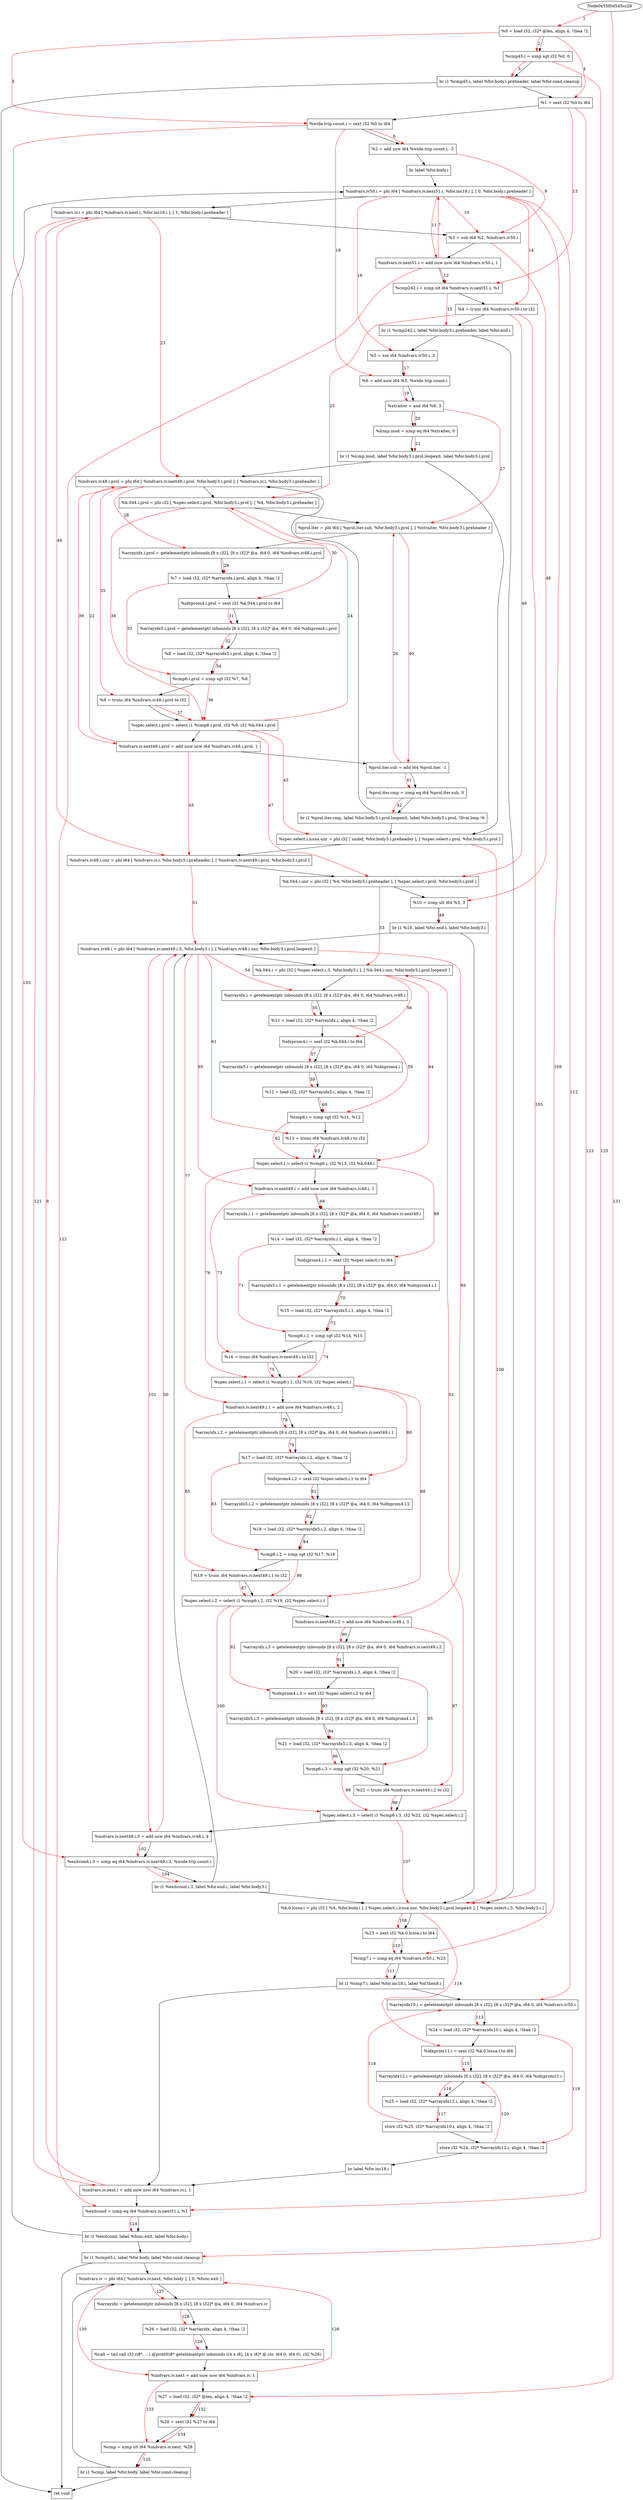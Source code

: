 digraph "CDFG for'main' function" {
	Node0x55f0d545e1f8[shape=record, label="  %0 = load i32, i32* @len, align 4, !tbaa !2"]
	Node0x55f0d5463cb0[shape=record, label="  %cmp45.i = icmp sgt i32 %0, 0"]
	Node0x55f0d5463ec8[shape=record, label="  br i1 %cmp45.i, label %for.body.i.preheader, label %for.cond.cleanup"]
	Node0x55f0d545e628[shape=record, label="  %1 = sext i32 %0 to i64"]
	Node0x55f0d5463f58[shape=record, label="  %wide.trip.count.i = zext i32 %0 to i64"]
	Node0x55f0d5464060[shape=record, label="  %2 = add nsw i64 %wide.trip.count.i, -2"]
	Node0x55f0d5464168[shape=record, label="  br label %for.body.i"]
	Node0x55f0d54642f8[shape=record, label="  %indvars.iv50.i = phi i64 [ %indvars.iv.next51.i, %for.inc18.i ], [ 0, %for.body.i.preheader ]"]
	Node0x55f0d5464488[shape=record, label="  %indvars.iv.i = phi i64 [ %indvars.iv.next.i, %for.inc18.i ], [ 1, %for.body.i.preheader ]"]
	Node0x55f0d5464550[shape=record, label="  %3 = sub i64 %2, %indvars.iv50.i"]
	Node0x55f0d54645c0[shape=record, label="  %indvars.iv.next51.i = add nuw nsw i64 %indvars.iv50.i, 1"]
	Node0x55f0d5464660[shape=record, label="  %cmp242.i = icmp slt i64 %indvars.iv.next51.i, %1"]
	Node0x55f0d5464108[shape=record, label="  %4 = trunc i64 %indvars.iv50.i to i32"]
	Node0x55f0d5464a38[shape=record, label="  br i1 %cmp242.i, label %for.body3.i.preheader, label %for.end.i"]
	Node0x55f0d5464ae0[shape=record, label="  %5 = xor i64 %indvars.iv50.i, 3"]
	Node0x55f0d5464b80[shape=record, label="  %6 = add nuw i64 %5, %wide.trip.count.i"]
	Node0x55f0d5464bf0[shape=record, label="  %xtraiter = and i64 %6, 3"]
	Node0x55f0d5464c60[shape=record, label="  %lcmp.mod = icmp eq i64 %xtraiter, 0"]
	Node0x55f0d5464eb8[shape=record, label="  br i1 %lcmp.mod, label %for.body3.i.prol.loopexit, label %for.body3.i.prol"]
	Node0x55f0d5465008[shape=record, label="  %indvars.iv48.i.prol = phi i64 [ %indvars.iv.next49.i.prol, %for.body3.i.prol ], [ %indvars.iv.i, %for.body3.i.preheader ]"]
	Node0x55f0d5465198[shape=record, label="  %k.044.i.prol = phi i32 [ %spec.select.i.prol, %for.body3.i.prol ], [ %4, %for.body3.i.preheader ]"]
	Node0x55f0d54615b8[shape=record, label="  %prol.iter = phi i64 [ %prol.iter.sub, %for.body3.i.prol ], [ %xtraiter, %for.body3.i.preheader ]"]
	Node0x55f0d54616c8[shape=record, label="  %arrayidx.i.prol = getelementptr inbounds [8 x i32], [8 x i32]* @a, i64 0, i64 %indvars.iv48.i.prol"]
	Node0x55f0d5461738[shape=record, label="  %7 = load i32, i32* %arrayidx.i.prol, align 4, !tbaa !2"]
	Node0x55f0d5461798[shape=record, label="  %idxprom4.i.prol = sext i32 %k.044.i.prol to i64"]
	Node0x55f0d5461858[shape=record, label="  %arrayidx5.i.prol = getelementptr inbounds [8 x i32], [8 x i32]* @a, i64 0, i64 %idxprom4.i.prol"]
	Node0x55f0d5461928[shape=record, label="  %8 = load i32, i32* %arrayidx5.i.prol, align 4, !tbaa !2"]
	Node0x55f0d5461a30[shape=record, label="  %cmp6.i.prol = icmp sgt i32 %7, %8"]
	Node0x55f0d5461ab8[shape=record, label="  %9 = trunc i64 %indvars.iv48.i.prol to i32"]
	Node0x55f0d5461b48[shape=record, label="  %spec.select.i.prol = select i1 %cmp6.i.prol, i32 %9, i32 %k.044.i.prol"]
	Node0x55f0d5461bc0[shape=record, label="  %indvars.iv.next49.i.prol = add nuw nsw i64 %indvars.iv48.i.prol, 1"]
	Node0x55f0d5461c30[shape=record, label="  %prol.iter.sub = add i64 %prol.iter, -1"]
	Node0x55f0d5461ca0[shape=record, label="  %prol.iter.cmp = icmp eq i64 %prol.iter.sub, 0"]
	Node0x55f0d54665d8[shape=record, label="  br i1 %prol.iter.cmp, label %for.body3.i.prol.loopexit, label %for.body3.i.prol, !llvm.loop !6"]
	Node0x55f0d54646a8[shape=record, label="  %spec.select.i.lcssa.unr = phi i32 [ undef, %for.body3.i.preheader ], [ %spec.select.i.prol, %for.body3.i.prol ]"]
	Node0x55f0d5466788[shape=record, label="  %indvars.iv48.i.unr = phi i64 [ %indvars.iv.i, %for.body3.i.preheader ], [ %indvars.iv.next49.i.prol, %for.body3.i.prol ]"]
	Node0x55f0d5466828[shape=record, label="  %k.044.i.unr = phi i32 [ %4, %for.body3.i.preheader ], [ %spec.select.i.prol, %for.body3.i.prol ]"]
	Node0x55f0d54668f0[shape=record, label="  %10 = icmp ult i64 %3, 3"]
	Node0x55f0d54669c8[shape=record, label="  br i1 %10, label %for.end.i, label %for.body3.i"]
	Node0x55f0d5466a18[shape=record, label="  %indvars.iv48.i = phi i64 [ %indvars.iv.next49.i.3, %for.body3.i ], [ %indvars.iv48.i.unr, %for.body3.i.prol.loopexit ]"]
	Node0x55f0d5466b48[shape=record, label="  %k.044.i = phi i32 [ %spec.select.i.3, %for.body3.i ], [ %k.044.i.unr, %for.body3.i.prol.loopexit ]"]
	Node0x55f0d5466c48[shape=record, label="  %arrayidx.i = getelementptr inbounds [8 x i32], [8 x i32]* @a, i64 0, i64 %indvars.iv48.i"]
	Node0x55f0d5464e28[shape=record, label="  %11 = load i32, i32* %arrayidx.i, align 4, !tbaa !2"]
	Node0x55f0d5465118[shape=record, label="  %idxprom4.i = sext i32 %k.044.i to i64"]
	Node0x55f0d5466ce8[shape=record, label="  %arrayidx5.i = getelementptr inbounds [8 x i32], [8 x i32]* @a, i64 0, i64 %idxprom4.i"]
	Node0x55f0d5466d88[shape=record, label="  %12 = load i32, i32* %arrayidx5.i, align 4, !tbaa !2"]
	Node0x55f0d5466e00[shape=record, label="  %cmp6.i = icmp sgt i32 %11, %12"]
	Node0x55f0d5466e78[shape=record, label="  %13 = trunc i64 %indvars.iv48.i to i32"]
	Node0x55f0d5466f08[shape=record, label="  %spec.select.i = select i1 %cmp6.i, i32 %13, i32 %k.044.i"]
	Node0x55f0d5466fe0[shape=record, label="  %indvars.iv.next49.i = add nuw nsw i64 %indvars.iv48.i, 1"]
	Node0x55f0d54670f8[shape=record, label="  %arrayidx.i.1 = getelementptr inbounds [8 x i32], [8 x i32]* @a, i64 0, i64 %indvars.iv.next49.i"]
	Node0x55f0d5467168[shape=record, label="  %14 = load i32, i32* %arrayidx.i.1, align 4, !tbaa !2"]
	Node0x55f0d54671c8[shape=record, label="  %idxprom4.i.1 = sext i32 %spec.select.i to i64"]
	Node0x55f0d5467258[shape=record, label="  %arrayidx5.i.1 = getelementptr inbounds [8 x i32], [8 x i32]* @a, i64 0, i64 %idxprom4.i.1"]
	Node0x55f0d54672f8[shape=record, label="  %15 = load i32, i32* %arrayidx5.i.1, align 4, !tbaa !2"]
	Node0x55f0d5467370[shape=record, label="  %cmp6.i.1 = icmp sgt i32 %14, %15"]
	Node0x55f0d5467458[shape=record, label="  %16 = trunc i64 %indvars.iv.next49.i to i32"]
	Node0x55f0d54619b8[shape=record, label="  %spec.select.i.1 = select i1 %cmp6.i.1, i32 %16, i32 %spec.select.i"]
	Node0x55f0d54674d0[shape=record, label="  %indvars.iv.next49.i.1 = add nsw i64 %indvars.iv48.i, 2"]
	Node0x55f0d54675b8[shape=record, label="  %arrayidx.i.2 = getelementptr inbounds [8 x i32], [8 x i32]* @a, i64 0, i64 %indvars.iv.next49.i.1"]
	Node0x55f0d5467628[shape=record, label="  %17 = load i32, i32* %arrayidx.i.2, align 4, !tbaa !2"]
	Node0x55f0d5467688[shape=record, label="  %idxprom4.i.2 = sext i32 %spec.select.i.1 to i64"]
	Node0x55f0d5467718[shape=record, label="  %arrayidx5.i.2 = getelementptr inbounds [8 x i32], [8 x i32]* @a, i64 0, i64 %idxprom4.i.2"]
	Node0x55f0d5467dd8[shape=record, label="  %18 = load i32, i32* %arrayidx5.i.2, align 4, !tbaa !2"]
	Node0x55f0d5467e50[shape=record, label="  %cmp6.i.2 = icmp sgt i32 %17, %18"]
	Node0x55f0d5467f38[shape=record, label="  %19 = trunc i64 %indvars.iv.next49.i.1 to i32"]
	Node0x55f0d5467fc8[shape=record, label="  %spec.select.i.2 = select i1 %cmp6.i.2, i32 %19, i32 %spec.select.i.1"]
	Node0x55f0d5468040[shape=record, label="  %indvars.iv.next49.i.2 = add nsw i64 %indvars.iv48.i, 3"]
	Node0x55f0d5468128[shape=record, label="  %arrayidx.i.3 = getelementptr inbounds [8 x i32], [8 x i32]* @a, i64 0, i64 %indvars.iv.next49.i.2"]
	Node0x55f0d5468198[shape=record, label="  %20 = load i32, i32* %arrayidx.i.3, align 4, !tbaa !2"]
	Node0x55f0d54681f8[shape=record, label="  %idxprom4.i.3 = sext i32 %spec.select.i.2 to i64"]
	Node0x55f0d5468288[shape=record, label="  %arrayidx5.i.3 = getelementptr inbounds [8 x i32], [8 x i32]* @a, i64 0, i64 %idxprom4.i.3"]
	Node0x55f0d5468328[shape=record, label="  %21 = load i32, i32* %arrayidx5.i.3, align 4, !tbaa !2"]
	Node0x55f0d54683a0[shape=record, label="  %cmp6.i.3 = icmp sgt i32 %20, %21"]
	Node0x55f0d5468488[shape=record, label="  %22 = trunc i64 %indvars.iv.next49.i.2 to i32"]
	Node0x55f0d5468518[shape=record, label="  %spec.select.i.3 = select i1 %cmp6.i.3, i32 %22, i32 %spec.select.i.2"]
	Node0x55f0d5468590[shape=record, label="  %indvars.iv.next49.i.3 = add nsw i64 %indvars.iv48.i, 4"]
	Node0x55f0d5468600[shape=record, label="  %exitcond.i.3 = icmp eq i64 %indvars.iv.next49.i.3, %wide.trip.count.i"]
	Node0x55f0d5468688[shape=record, label="  br i1 %exitcond.i.3, label %for.end.i, label %for.body3.i"]
	Node0x55f0d54686d8[shape=record, label="  %k.0.lcssa.i = phi i32 [ %4, %for.body.i ], [ %spec.select.i.lcssa.unr, %for.body3.i.prol.loopexit ], [ %spec.select.i.3, %for.body3.i ]"]
	Node0x55f0d54649a8[shape=record, label="  %23 = zext i32 %k.0.lcssa.i to i64"]
	Node0x55f0d54687c0[shape=record, label="  %cmp7.i = icmp eq i64 %indvars.iv50.i, %23"]
	Node0x55f0d5468898[shape=record, label="  br i1 %cmp7.i, label %for.inc18.i, label %if.then8.i"]
	Node0x55f0d5468928[shape=record, label="  %arrayidx10.i = getelementptr inbounds [8 x i32], [8 x i32]* @a, i64 0, i64 %indvars.iv50.i"]
	Node0x55f0d5464758[shape=record, label="  %24 = load i32, i32* %arrayidx10.i, align 4, !tbaa !2"]
	Node0x55f0d5461508[shape=record, label="  %idxprom11.i = sext i32 %k.0.lcssa.i to i64"]
	Node0x55f0d54689c8[shape=record, label="  %arrayidx12.i = getelementptr inbounds [8 x i32], [8 x i32]* @a, i64 0, i64 %idxprom11.i"]
	Node0x55f0d5468a68[shape=record, label="  %25 = load i32, i32* %arrayidx12.i, align 4, !tbaa !2"]
	Node0x55f0d5468ae0[shape=record, label="  store i32 %25, i32* %arrayidx10.i, align 4, !tbaa !2"]
	Node0x55f0d5468b60[shape=record, label="  store i32 %24, i32* %arrayidx12.i, align 4, !tbaa !2"]
	Node0x55f0d5468bc8[shape=record, label="  br label %for.inc18.i"]
	Node0x55f0d5468c70[shape=record, label="  %indvars.iv.next.i = add nuw nsw i64 %indvars.iv.i, 1"]
	Node0x55f0d5468d10[shape=record, label="  %exitcond = icmp eq i64 %indvars.iv.next51.i, %1"]
	Node0x55f0d5468de8[shape=record, label="  br i1 %exitcond, label %func.exit, label %for.body.i"]
	Node0x55f0d5468f28[shape=record, label="  br i1 %cmp45.i, label %for.body, label %for.cond.cleanup"]
	Node0x55f0d5468f70[shape=record, label="  ret void"]
	Node0x55f0d5468fb8[shape=record, label="  %indvars.iv = phi i64 [ %indvars.iv.next, %for.body ], [ 0, %func.exit ]"]
	Node0x55f0d54690c8[shape=record, label="  %arrayidx = getelementptr inbounds [8 x i32], [8 x i32]* @a, i64 0, i64 %indvars.iv"]
	Node0x55f0d5463e18[shape=record, label="  %26 = load i32, i32* %arrayidx, align 4, !tbaa !2"]
	Node0x55f0d54694e8[shape=record, label="  %call = tail call i32 (i8*, ...) @printf(i8* getelementptr inbounds ([4 x i8], [4 x i8]* @.str, i64 0, i64 0), i32 %26)"]
	Node0x55f0d54695c0[shape=record, label="  %indvars.iv.next = add nuw nsw i64 %indvars.iv, 1"]
	Node0x55f0d5464408[shape=record, label="  %27 = load i32, i32* @len, align 4, !tbaa !2"]
	Node0x55f0d5469618[shape=record, label="  %28 = sext i32 %27 to i64"]
	Node0x55f0d5469690[shape=record, label="  %cmp = icmp slt i64 %indvars.iv.next, %28"]
	Node0x55f0d5469768[shape=record, label="  br i1 %cmp, label %for.body, label %for.cond.cleanup"]
	Node0x55f0d545e1f8 -> Node0x55f0d5463cb0
	Node0x55f0d5463cb0 -> Node0x55f0d5463ec8
	Node0x55f0d5463ec8 -> Node0x55f0d545e628
	Node0x55f0d5463ec8 -> Node0x55f0d5468f70
	Node0x55f0d545e628 -> Node0x55f0d5463f58
	Node0x55f0d5463f58 -> Node0x55f0d5464060
	Node0x55f0d5464060 -> Node0x55f0d5464168
	Node0x55f0d5464168 -> Node0x55f0d54642f8
	Node0x55f0d54642f8 -> Node0x55f0d5464488
	Node0x55f0d5464488 -> Node0x55f0d5464550
	Node0x55f0d5464550 -> Node0x55f0d54645c0
	Node0x55f0d54645c0 -> Node0x55f0d5464660
	Node0x55f0d5464660 -> Node0x55f0d5464108
	Node0x55f0d5464108 -> Node0x55f0d5464a38
	Node0x55f0d5464a38 -> Node0x55f0d5464ae0
	Node0x55f0d5464a38 -> Node0x55f0d54686d8
	Node0x55f0d5464ae0 -> Node0x55f0d5464b80
	Node0x55f0d5464b80 -> Node0x55f0d5464bf0
	Node0x55f0d5464bf0 -> Node0x55f0d5464c60
	Node0x55f0d5464c60 -> Node0x55f0d5464eb8
	Node0x55f0d5464eb8 -> Node0x55f0d54646a8
	Node0x55f0d5464eb8 -> Node0x55f0d5465008
	Node0x55f0d5465008 -> Node0x55f0d5465198
	Node0x55f0d5465198 -> Node0x55f0d54615b8
	Node0x55f0d54615b8 -> Node0x55f0d54616c8
	Node0x55f0d54616c8 -> Node0x55f0d5461738
	Node0x55f0d5461738 -> Node0x55f0d5461798
	Node0x55f0d5461798 -> Node0x55f0d5461858
	Node0x55f0d5461858 -> Node0x55f0d5461928
	Node0x55f0d5461928 -> Node0x55f0d5461a30
	Node0x55f0d5461a30 -> Node0x55f0d5461ab8
	Node0x55f0d5461ab8 -> Node0x55f0d5461b48
	Node0x55f0d5461b48 -> Node0x55f0d5461bc0
	Node0x55f0d5461bc0 -> Node0x55f0d5461c30
	Node0x55f0d5461c30 -> Node0x55f0d5461ca0
	Node0x55f0d5461ca0 -> Node0x55f0d54665d8
	Node0x55f0d54665d8 -> Node0x55f0d54646a8
	Node0x55f0d54665d8 -> Node0x55f0d5465008
	Node0x55f0d54646a8 -> Node0x55f0d5466788
	Node0x55f0d5466788 -> Node0x55f0d5466828
	Node0x55f0d5466828 -> Node0x55f0d54668f0
	Node0x55f0d54668f0 -> Node0x55f0d54669c8
	Node0x55f0d54669c8 -> Node0x55f0d54686d8
	Node0x55f0d54669c8 -> Node0x55f0d5466a18
	Node0x55f0d5466a18 -> Node0x55f0d5466b48
	Node0x55f0d5466b48 -> Node0x55f0d5466c48
	Node0x55f0d5466c48 -> Node0x55f0d5464e28
	Node0x55f0d5464e28 -> Node0x55f0d5465118
	Node0x55f0d5465118 -> Node0x55f0d5466ce8
	Node0x55f0d5466ce8 -> Node0x55f0d5466d88
	Node0x55f0d5466d88 -> Node0x55f0d5466e00
	Node0x55f0d5466e00 -> Node0x55f0d5466e78
	Node0x55f0d5466e78 -> Node0x55f0d5466f08
	Node0x55f0d5466f08 -> Node0x55f0d5466fe0
	Node0x55f0d5466fe0 -> Node0x55f0d54670f8
	Node0x55f0d54670f8 -> Node0x55f0d5467168
	Node0x55f0d5467168 -> Node0x55f0d54671c8
	Node0x55f0d54671c8 -> Node0x55f0d5467258
	Node0x55f0d5467258 -> Node0x55f0d54672f8
	Node0x55f0d54672f8 -> Node0x55f0d5467370
	Node0x55f0d5467370 -> Node0x55f0d5467458
	Node0x55f0d5467458 -> Node0x55f0d54619b8
	Node0x55f0d54619b8 -> Node0x55f0d54674d0
	Node0x55f0d54674d0 -> Node0x55f0d54675b8
	Node0x55f0d54675b8 -> Node0x55f0d5467628
	Node0x55f0d5467628 -> Node0x55f0d5467688
	Node0x55f0d5467688 -> Node0x55f0d5467718
	Node0x55f0d5467718 -> Node0x55f0d5467dd8
	Node0x55f0d5467dd8 -> Node0x55f0d5467e50
	Node0x55f0d5467e50 -> Node0x55f0d5467f38
	Node0x55f0d5467f38 -> Node0x55f0d5467fc8
	Node0x55f0d5467fc8 -> Node0x55f0d5468040
	Node0x55f0d5468040 -> Node0x55f0d5468128
	Node0x55f0d5468128 -> Node0x55f0d5468198
	Node0x55f0d5468198 -> Node0x55f0d54681f8
	Node0x55f0d54681f8 -> Node0x55f0d5468288
	Node0x55f0d5468288 -> Node0x55f0d5468328
	Node0x55f0d5468328 -> Node0x55f0d54683a0
	Node0x55f0d54683a0 -> Node0x55f0d5468488
	Node0x55f0d5468488 -> Node0x55f0d5468518
	Node0x55f0d5468518 -> Node0x55f0d5468590
	Node0x55f0d5468590 -> Node0x55f0d5468600
	Node0x55f0d5468600 -> Node0x55f0d5468688
	Node0x55f0d5468688 -> Node0x55f0d54686d8
	Node0x55f0d5468688 -> Node0x55f0d5466a18
	Node0x55f0d54686d8 -> Node0x55f0d54649a8
	Node0x55f0d54649a8 -> Node0x55f0d54687c0
	Node0x55f0d54687c0 -> Node0x55f0d5468898
	Node0x55f0d5468898 -> Node0x55f0d5468c70
	Node0x55f0d5468898 -> Node0x55f0d5468928
	Node0x55f0d5468928 -> Node0x55f0d5464758
	Node0x55f0d5464758 -> Node0x55f0d5461508
	Node0x55f0d5461508 -> Node0x55f0d54689c8
	Node0x55f0d54689c8 -> Node0x55f0d5468a68
	Node0x55f0d5468a68 -> Node0x55f0d5468ae0
	Node0x55f0d5468ae0 -> Node0x55f0d5468b60
	Node0x55f0d5468b60 -> Node0x55f0d5468bc8
	Node0x55f0d5468bc8 -> Node0x55f0d5468c70
	Node0x55f0d5468c70 -> Node0x55f0d5468d10
	Node0x55f0d5468d10 -> Node0x55f0d5468de8
	Node0x55f0d5468de8 -> Node0x55f0d5468f28
	Node0x55f0d5468de8 -> Node0x55f0d54642f8
	Node0x55f0d5468f28 -> Node0x55f0d5468fb8
	Node0x55f0d5468f28 -> Node0x55f0d5468f70
	Node0x55f0d5468fb8 -> Node0x55f0d54690c8
	Node0x55f0d54690c8 -> Node0x55f0d5463e18
	Node0x55f0d5463e18 -> Node0x55f0d54694e8
	Node0x55f0d54694e8 -> Node0x55f0d54695c0
	Node0x55f0d54695c0 -> Node0x55f0d5464408
	Node0x55f0d5464408 -> Node0x55f0d5469618
	Node0x55f0d5469618 -> Node0x55f0d5469690
	Node0x55f0d5469690 -> Node0x55f0d5469768
	Node0x55f0d5469768 -> Node0x55f0d5468fb8
	Node0x55f0d5469768 -> Node0x55f0d5468f70
edge [color=red]
	Node0x55f0d545cc28 -> Node0x55f0d545e1f8[label="1"]
	Node0x55f0d545e1f8 -> Node0x55f0d5463cb0[label="2"]
	Node0x55f0d5463cb0 -> Node0x55f0d5463ec8[label="3"]
	Node0x55f0d545e1f8 -> Node0x55f0d545e628[label="4"]
	Node0x55f0d545e1f8 -> Node0x55f0d5463f58[label="5"]
	Node0x55f0d5463f58 -> Node0x55f0d5464060[label="6"]
	Node0x55f0d54645c0 -> Node0x55f0d54642f8[label="7"]
	Node0x55f0d5468c70 -> Node0x55f0d5464488[label="8"]
	Node0x55f0d5464060 -> Node0x55f0d5464550[label="9"]
	Node0x55f0d54642f8 -> Node0x55f0d5464550[label="10"]
	Node0x55f0d54642f8 -> Node0x55f0d54645c0[label="11"]
	Node0x55f0d54645c0 -> Node0x55f0d5464660[label="12"]
	Node0x55f0d545e628 -> Node0x55f0d5464660[label="13"]
	Node0x55f0d54642f8 -> Node0x55f0d5464108[label="14"]
	Node0x55f0d5464660 -> Node0x55f0d5464a38[label="15"]
	Node0x55f0d54642f8 -> Node0x55f0d5464ae0[label="16"]
	Node0x55f0d5464ae0 -> Node0x55f0d5464b80[label="17"]
	Node0x55f0d5463f58 -> Node0x55f0d5464b80[label="18"]
	Node0x55f0d5464b80 -> Node0x55f0d5464bf0[label="19"]
	Node0x55f0d5464bf0 -> Node0x55f0d5464c60[label="20"]
	Node0x55f0d5464c60 -> Node0x55f0d5464eb8[label="21"]
	Node0x55f0d5461bc0 -> Node0x55f0d5465008[label="22"]
	Node0x55f0d5464488 -> Node0x55f0d5465008[label="23"]
	Node0x55f0d5461b48 -> Node0x55f0d5465198[label="24"]
	Node0x55f0d5464108 -> Node0x55f0d5465198[label="25"]
	Node0x55f0d5461c30 -> Node0x55f0d54615b8[label="26"]
	Node0x55f0d5464bf0 -> Node0x55f0d54615b8[label="27"]
	Node0x55f0d5465008 -> Node0x55f0d54616c8[label="28"]
	Node0x55f0d54616c8 -> Node0x55f0d5461738[label="29"]
	Node0x55f0d5465198 -> Node0x55f0d5461798[label="30"]
	Node0x55f0d5461798 -> Node0x55f0d5461858[label="31"]
	Node0x55f0d5461858 -> Node0x55f0d5461928[label="32"]
	Node0x55f0d5461738 -> Node0x55f0d5461a30[label="33"]
	Node0x55f0d5461928 -> Node0x55f0d5461a30[label="34"]
	Node0x55f0d5465008 -> Node0x55f0d5461ab8[label="35"]
	Node0x55f0d5461a30 -> Node0x55f0d5461b48[label="36"]
	Node0x55f0d5461ab8 -> Node0x55f0d5461b48[label="37"]
	Node0x55f0d5465198 -> Node0x55f0d5461b48[label="38"]
	Node0x55f0d5465008 -> Node0x55f0d5461bc0[label="39"]
	Node0x55f0d54615b8 -> Node0x55f0d5461c30[label="40"]
	Node0x55f0d5461c30 -> Node0x55f0d5461ca0[label="41"]
	Node0x55f0d5461ca0 -> Node0x55f0d54665d8[label="42"]
	Node0x55f0d5461b48 -> Node0x55f0d54646a8[label="43"]
	Node0x55f0d5464488 -> Node0x55f0d5466788[label="44"]
	Node0x55f0d5461bc0 -> Node0x55f0d5466788[label="45"]
	Node0x55f0d5464108 -> Node0x55f0d5466828[label="46"]
	Node0x55f0d5461b48 -> Node0x55f0d5466828[label="47"]
	Node0x55f0d5464550 -> Node0x55f0d54668f0[label="48"]
	Node0x55f0d54668f0 -> Node0x55f0d54669c8[label="49"]
	Node0x55f0d5468590 -> Node0x55f0d5466a18[label="50"]
	Node0x55f0d5466788 -> Node0x55f0d5466a18[label="51"]
	Node0x55f0d5468518 -> Node0x55f0d5466b48[label="52"]
	Node0x55f0d5466828 -> Node0x55f0d5466b48[label="53"]
	Node0x55f0d5466a18 -> Node0x55f0d5466c48[label="54"]
	Node0x55f0d5466c48 -> Node0x55f0d5464e28[label="55"]
	Node0x55f0d5466b48 -> Node0x55f0d5465118[label="56"]
	Node0x55f0d5465118 -> Node0x55f0d5466ce8[label="57"]
	Node0x55f0d5466ce8 -> Node0x55f0d5466d88[label="58"]
	Node0x55f0d5464e28 -> Node0x55f0d5466e00[label="59"]
	Node0x55f0d5466d88 -> Node0x55f0d5466e00[label="60"]
	Node0x55f0d5466a18 -> Node0x55f0d5466e78[label="61"]
	Node0x55f0d5466e00 -> Node0x55f0d5466f08[label="62"]
	Node0x55f0d5466e78 -> Node0x55f0d5466f08[label="63"]
	Node0x55f0d5466b48 -> Node0x55f0d5466f08[label="64"]
	Node0x55f0d5466a18 -> Node0x55f0d5466fe0[label="65"]
	Node0x55f0d5466fe0 -> Node0x55f0d54670f8[label="66"]
	Node0x55f0d54670f8 -> Node0x55f0d5467168[label="67"]
	Node0x55f0d5466f08 -> Node0x55f0d54671c8[label="68"]
	Node0x55f0d54671c8 -> Node0x55f0d5467258[label="69"]
	Node0x55f0d5467258 -> Node0x55f0d54672f8[label="70"]
	Node0x55f0d5467168 -> Node0x55f0d5467370[label="71"]
	Node0x55f0d54672f8 -> Node0x55f0d5467370[label="72"]
	Node0x55f0d5466fe0 -> Node0x55f0d5467458[label="73"]
	Node0x55f0d5467370 -> Node0x55f0d54619b8[label="74"]
	Node0x55f0d5467458 -> Node0x55f0d54619b8[label="75"]
	Node0x55f0d5466f08 -> Node0x55f0d54619b8[label="76"]
	Node0x55f0d5466a18 -> Node0x55f0d54674d0[label="77"]
	Node0x55f0d54674d0 -> Node0x55f0d54675b8[label="78"]
	Node0x55f0d54675b8 -> Node0x55f0d5467628[label="79"]
	Node0x55f0d54619b8 -> Node0x55f0d5467688[label="80"]
	Node0x55f0d5467688 -> Node0x55f0d5467718[label="81"]
	Node0x55f0d5467718 -> Node0x55f0d5467dd8[label="82"]
	Node0x55f0d5467628 -> Node0x55f0d5467e50[label="83"]
	Node0x55f0d5467dd8 -> Node0x55f0d5467e50[label="84"]
	Node0x55f0d54674d0 -> Node0x55f0d5467f38[label="85"]
	Node0x55f0d5467e50 -> Node0x55f0d5467fc8[label="86"]
	Node0x55f0d5467f38 -> Node0x55f0d5467fc8[label="87"]
	Node0x55f0d54619b8 -> Node0x55f0d5467fc8[label="88"]
	Node0x55f0d5466a18 -> Node0x55f0d5468040[label="89"]
	Node0x55f0d5468040 -> Node0x55f0d5468128[label="90"]
	Node0x55f0d5468128 -> Node0x55f0d5468198[label="91"]
	Node0x55f0d5467fc8 -> Node0x55f0d54681f8[label="92"]
	Node0x55f0d54681f8 -> Node0x55f0d5468288[label="93"]
	Node0x55f0d5468288 -> Node0x55f0d5468328[label="94"]
	Node0x55f0d5468198 -> Node0x55f0d54683a0[label="95"]
	Node0x55f0d5468328 -> Node0x55f0d54683a0[label="96"]
	Node0x55f0d5468040 -> Node0x55f0d5468488[label="97"]
	Node0x55f0d54683a0 -> Node0x55f0d5468518[label="98"]
	Node0x55f0d5468488 -> Node0x55f0d5468518[label="99"]
	Node0x55f0d5467fc8 -> Node0x55f0d5468518[label="100"]
	Node0x55f0d5466a18 -> Node0x55f0d5468590[label="101"]
	Node0x55f0d5468590 -> Node0x55f0d5468600[label="102"]
	Node0x55f0d5463f58 -> Node0x55f0d5468600[label="103"]
	Node0x55f0d5468600 -> Node0x55f0d5468688[label="104"]
	Node0x55f0d5464108 -> Node0x55f0d54686d8[label="105"]
	Node0x55f0d54646a8 -> Node0x55f0d54686d8[label="106"]
	Node0x55f0d5468518 -> Node0x55f0d54686d8[label="107"]
	Node0x55f0d54686d8 -> Node0x55f0d54649a8[label="108"]
	Node0x55f0d54642f8 -> Node0x55f0d54687c0[label="109"]
	Node0x55f0d54649a8 -> Node0x55f0d54687c0[label="110"]
	Node0x55f0d54687c0 -> Node0x55f0d5468898[label="111"]
	Node0x55f0d54642f8 -> Node0x55f0d5468928[label="112"]
	Node0x55f0d5468928 -> Node0x55f0d5464758[label="113"]
	Node0x55f0d54686d8 -> Node0x55f0d5461508[label="114"]
	Node0x55f0d5461508 -> Node0x55f0d54689c8[label="115"]
	Node0x55f0d54689c8 -> Node0x55f0d5468a68[label="116"]
	Node0x55f0d5468a68 -> Node0x55f0d5468ae0[label="117"]
	Node0x55f0d5468ae0 -> Node0x55f0d5468928[label="118"]
	Node0x55f0d5464758 -> Node0x55f0d5468b60[label="119"]
	Node0x55f0d5468b60 -> Node0x55f0d54689c8[label="120"]
	Node0x55f0d5464488 -> Node0x55f0d5468c70[label="121"]
	Node0x55f0d54645c0 -> Node0x55f0d5468d10[label="122"]
	Node0x55f0d545e628 -> Node0x55f0d5468d10[label="123"]
	Node0x55f0d5468d10 -> Node0x55f0d5468de8[label="124"]
	Node0x55f0d5463cb0 -> Node0x55f0d5468f28[label="125"]
	Node0x55f0d54695c0 -> Node0x55f0d5468fb8[label="126"]
	Node0x55f0d5468fb8 -> Node0x55f0d54690c8[label="127"]
	Node0x55f0d54690c8 -> Node0x55f0d5463e18[label="128"]
	Node0x55f0d5463e18 -> Node0x55f0d54694e8[label="129"]
	Node0x55f0d5468fb8 -> Node0x55f0d54695c0[label="130"]
	Node0x55f0d545cc28 -> Node0x55f0d5464408[label="131"]
	Node0x55f0d5464408 -> Node0x55f0d5469618[label="132"]
	Node0x55f0d54695c0 -> Node0x55f0d5469690[label="133"]
	Node0x55f0d5469618 -> Node0x55f0d5469690[label="134"]
	Node0x55f0d5469690 -> Node0x55f0d5469768[label="135"]
}
